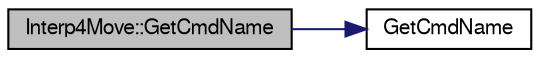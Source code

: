 digraph "Interp4Move::GetCmdName"
{
  edge [fontname="FreeSans",fontsize="10",labelfontname="FreeSans",labelfontsize="10"];
  node [fontname="FreeSans",fontsize="10",shape=record];
  rankdir="LR";
  Node12 [label="Interp4Move::GetCmdName",height=0.2,width=0.4,color="black", fillcolor="grey75", style="filled", fontcolor="black"];
  Node12 -> Node13 [color="midnightblue",fontsize="10",style="solid",fontname="FreeSans"];
  Node13 [label="GetCmdName",height=0.2,width=0.4,color="black", fillcolor="white", style="filled",URL="$Interp4Move_8cpp.html#a161c2be237a6e239fb12733df42be258"];
}
